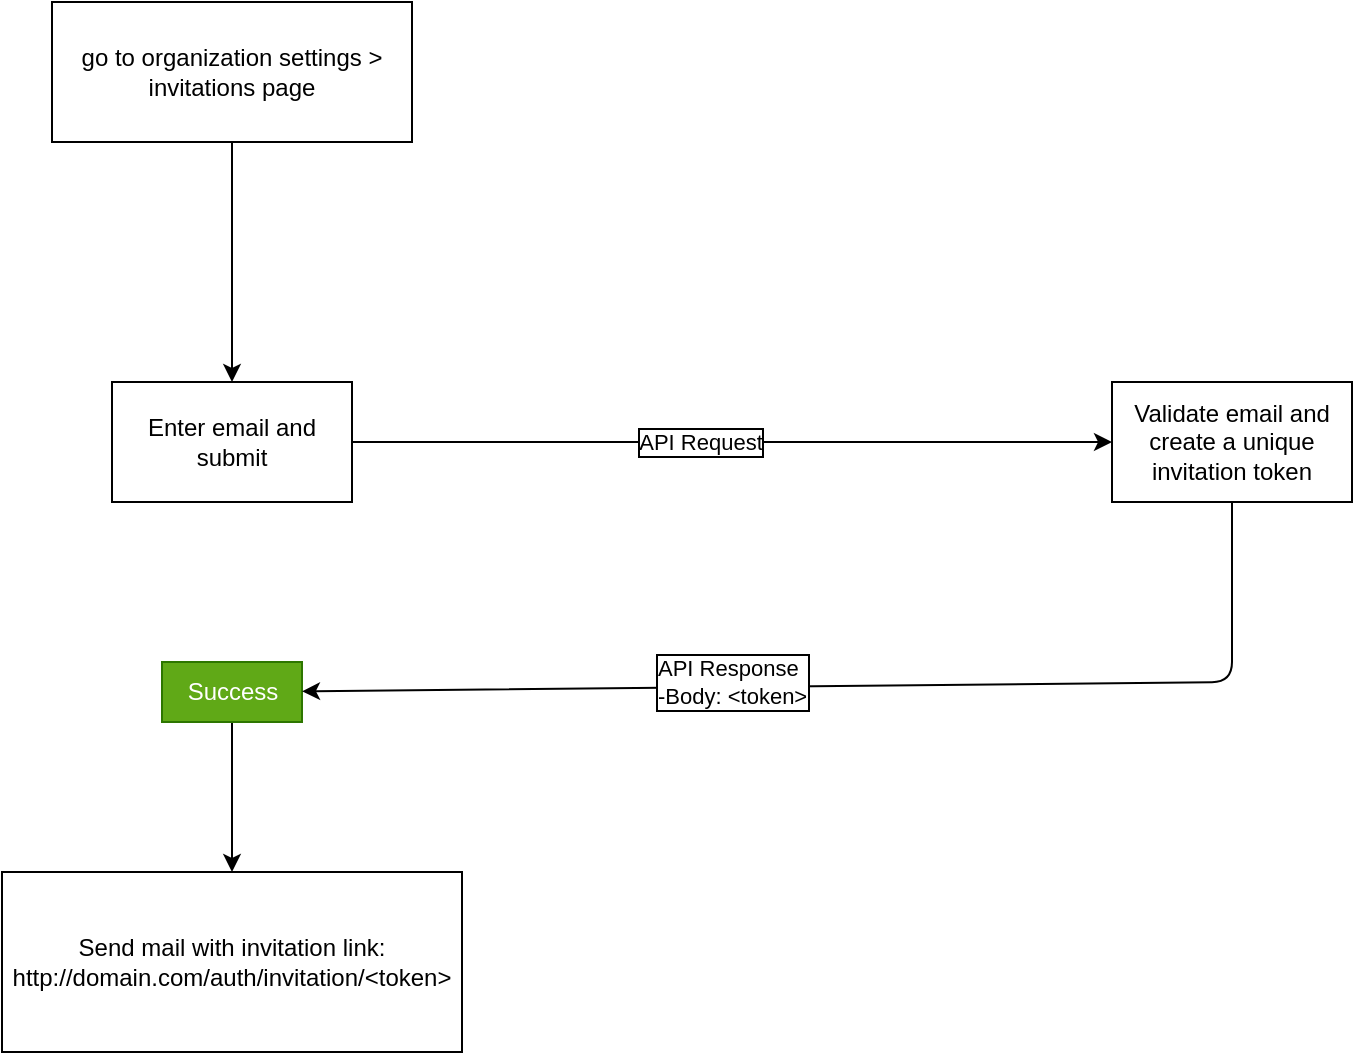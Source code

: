 <mxfile>
    <diagram id="mOgIgFryTJ4uSoR3P7ie" name="Page-1">
        <mxGraphModel dx="1155" dy="689" grid="1" gridSize="10" guides="1" tooltips="1" connect="1" arrows="1" fold="1" page="1" pageScale="1" pageWidth="850" pageHeight="1100" math="0" shadow="0">
            <root>
                <mxCell id="0"/>
                <mxCell id="1" parent="0"/>
                <mxCell id="6" value="go to organization settings &amp;gt; invitations page" style="whiteSpace=wrap;html=1;" vertex="1" parent="1">
                    <mxGeometry x="70" y="70" width="180" height="70" as="geometry"/>
                </mxCell>
                <mxCell id="25" value="" style="edgeStyle=none;html=1;" edge="1" parent="1" source="11" target="24">
                    <mxGeometry relative="1" as="geometry"/>
                </mxCell>
                <mxCell id="28" value="API Request" style="edgeLabel;html=1;align=center;verticalAlign=middle;resizable=0;points=[];labelBorderColor=default;spacingLeft=0;spacingBottom=0;" vertex="1" connectable="0" parent="25">
                    <mxGeometry x="-0.083" relative="1" as="geometry">
                        <mxPoint as="offset"/>
                    </mxGeometry>
                </mxCell>
                <mxCell id="11" value="Enter email and submit" style="whiteSpace=wrap;html=1;" vertex="1" parent="1">
                    <mxGeometry x="100" y="260" width="120" height="60" as="geometry"/>
                </mxCell>
                <mxCell id="17" style="edgeStyle=none;html=1;entryX=0.5;entryY=0;entryDx=0;entryDy=0;exitX=0.5;exitY=1;exitDx=0;exitDy=0;" edge="1" parent="1" source="6" target="11">
                    <mxGeometry relative="1" as="geometry">
                        <mxPoint x="160" y="360" as="sourcePoint"/>
                    </mxGeometry>
                </mxCell>
                <mxCell id="23" style="edgeStyle=none;html=1;entryX=0.5;entryY=0;entryDx=0;entryDy=0;" edge="1" parent="1" source="18" target="22">
                    <mxGeometry relative="1" as="geometry"/>
                </mxCell>
                <mxCell id="18" value="Success" style="text;html=1;align=center;verticalAlign=middle;resizable=0;points=[];autosize=1;strokeColor=#2D7600;fillColor=#60a917;fontColor=#ffffff;" vertex="1" parent="1">
                    <mxGeometry x="125" y="400" width="70" height="30" as="geometry"/>
                </mxCell>
                <mxCell id="22" value="Send mail with invitation link:&lt;br&gt;http://domain.com/auth/invitation/&amp;lt;token&amp;gt;" style="whiteSpace=wrap;html=1;" vertex="1" parent="1">
                    <mxGeometry x="45" y="505" width="230" height="90" as="geometry"/>
                </mxCell>
                <mxCell id="29" style="html=1;" edge="1" parent="1" source="24" target="18">
                    <mxGeometry relative="1" as="geometry">
                        <mxPoint x="660" y="400" as="targetPoint"/>
                        <Array as="points">
                            <mxPoint x="660" y="410"/>
                        </Array>
                    </mxGeometry>
                </mxCell>
                <mxCell id="30" value="API Response&lt;br&gt;-Body: &amp;lt;token&amp;gt;" style="edgeLabel;html=1;align=left;verticalAlign=middle;resizable=0;points=[];labelBorderColor=default;" vertex="1" connectable="0" parent="29">
                    <mxGeometry x="0.3" y="1" relative="1" as="geometry">
                        <mxPoint x="-19" y="-4" as="offset"/>
                    </mxGeometry>
                </mxCell>
                <mxCell id="24" value="Validate email and create a unique invitation token" style="whiteSpace=wrap;html=1;" vertex="1" parent="1">
                    <mxGeometry x="600" y="260" width="120" height="60" as="geometry"/>
                </mxCell>
            </root>
        </mxGraphModel>
    </diagram>
</mxfile>